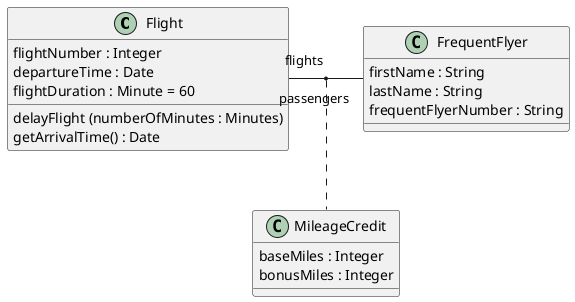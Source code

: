 {
  "sha1": "mjuicmkf4cp9nw97ht608moxbn5yufg",
  "insertion": {
    "when": "2024-06-03T18:59:35.340Z",
    "user": "plantuml@gmail.com"
  }
}
@startuml
Flight : flightNumber : Integer
Flight : departureTime : Date
Flight : flightDuration : Minute = 60
Flight : delayFlight (numberOfMinutes : Minutes)
Flight : getArrivalTime() : Date

FrequentFlyer : firstName : String
FrequentFlyer : lastName : String
FrequentFlyer : frequentFlyerNumber : String

Flight "flights" - "passengers" FrequentFlyer
(Flight, FrequentFlyer) .. MileageCredit

MileageCredit : baseMiles : Integer
MileageCredit : bonusMiles : Integer

@enduml
